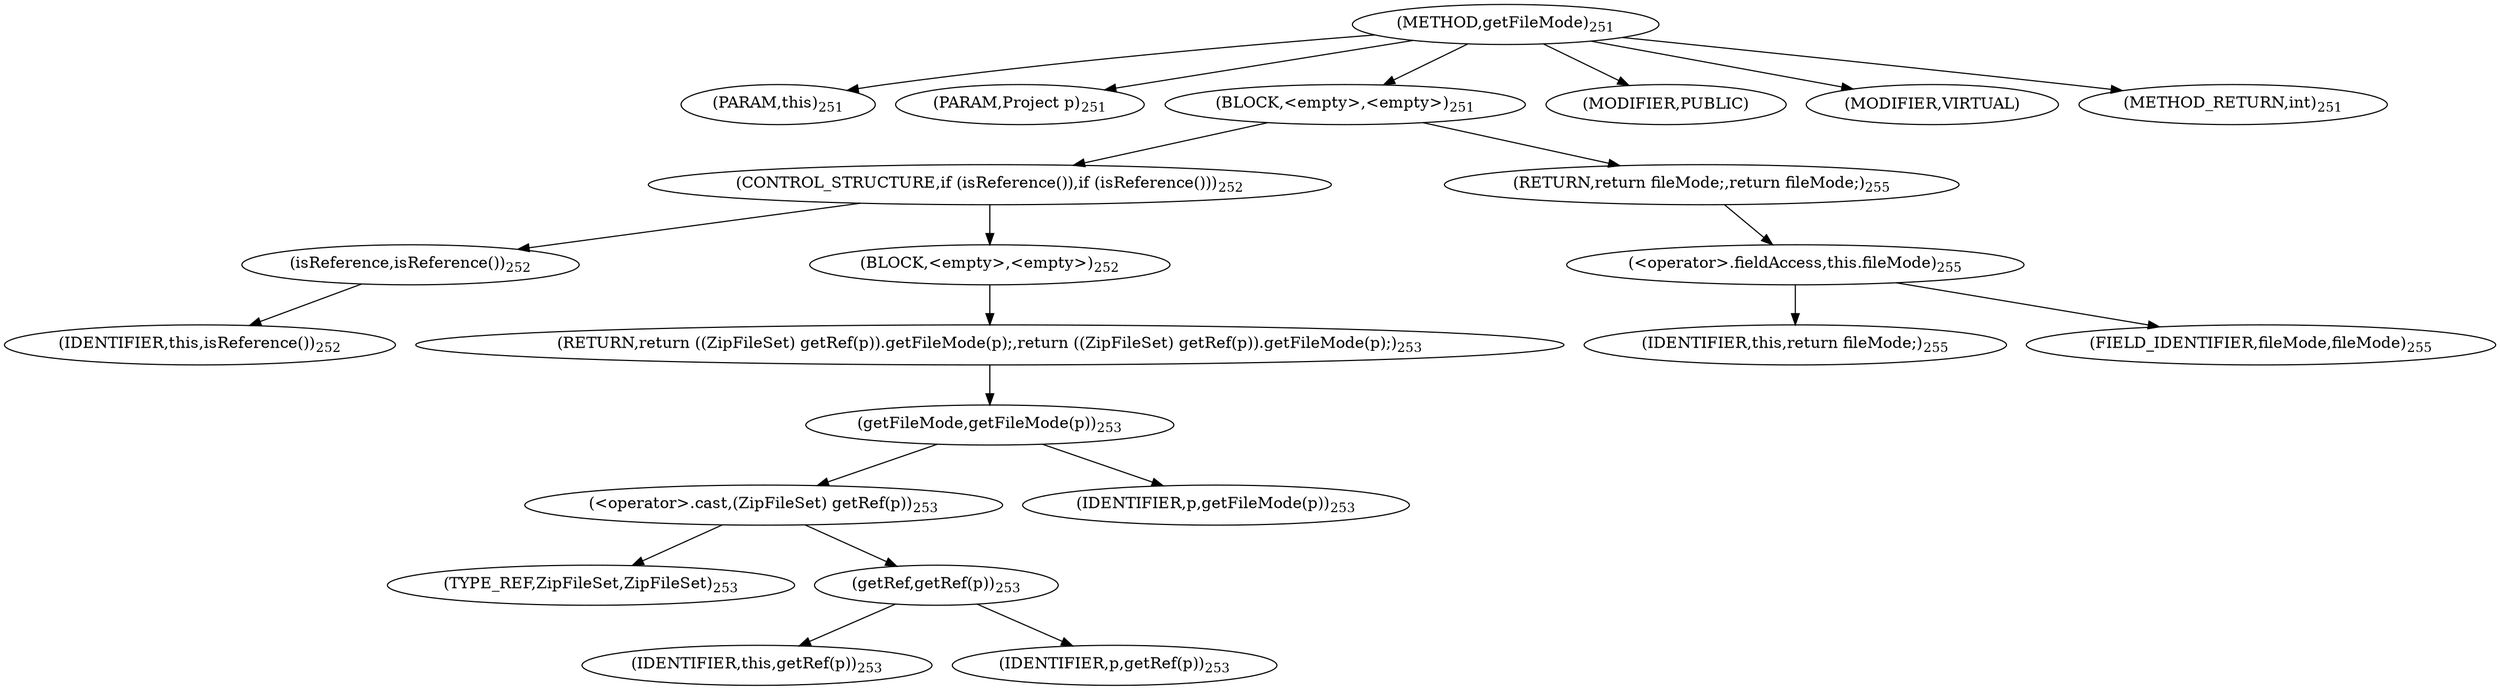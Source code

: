 digraph "getFileMode" {  
"576" [label = <(METHOD,getFileMode)<SUB>251</SUB>> ]
"38" [label = <(PARAM,this)<SUB>251</SUB>> ]
"577" [label = <(PARAM,Project p)<SUB>251</SUB>> ]
"578" [label = <(BLOCK,&lt;empty&gt;,&lt;empty&gt;)<SUB>251</SUB>> ]
"579" [label = <(CONTROL_STRUCTURE,if (isReference()),if (isReference()))<SUB>252</SUB>> ]
"580" [label = <(isReference,isReference())<SUB>252</SUB>> ]
"37" [label = <(IDENTIFIER,this,isReference())<SUB>252</SUB>> ]
"581" [label = <(BLOCK,&lt;empty&gt;,&lt;empty&gt;)<SUB>252</SUB>> ]
"582" [label = <(RETURN,return ((ZipFileSet) getRef(p)).getFileMode(p);,return ((ZipFileSet) getRef(p)).getFileMode(p);)<SUB>253</SUB>> ]
"583" [label = <(getFileMode,getFileMode(p))<SUB>253</SUB>> ]
"584" [label = <(&lt;operator&gt;.cast,(ZipFileSet) getRef(p))<SUB>253</SUB>> ]
"585" [label = <(TYPE_REF,ZipFileSet,ZipFileSet)<SUB>253</SUB>> ]
"586" [label = <(getRef,getRef(p))<SUB>253</SUB>> ]
"39" [label = <(IDENTIFIER,this,getRef(p))<SUB>253</SUB>> ]
"587" [label = <(IDENTIFIER,p,getRef(p))<SUB>253</SUB>> ]
"588" [label = <(IDENTIFIER,p,getFileMode(p))<SUB>253</SUB>> ]
"589" [label = <(RETURN,return fileMode;,return fileMode;)<SUB>255</SUB>> ]
"590" [label = <(&lt;operator&gt;.fieldAccess,this.fileMode)<SUB>255</SUB>> ]
"591" [label = <(IDENTIFIER,this,return fileMode;)<SUB>255</SUB>> ]
"592" [label = <(FIELD_IDENTIFIER,fileMode,fileMode)<SUB>255</SUB>> ]
"593" [label = <(MODIFIER,PUBLIC)> ]
"594" [label = <(MODIFIER,VIRTUAL)> ]
"595" [label = <(METHOD_RETURN,int)<SUB>251</SUB>> ]
  "576" -> "38" 
  "576" -> "577" 
  "576" -> "578" 
  "576" -> "593" 
  "576" -> "594" 
  "576" -> "595" 
  "578" -> "579" 
  "578" -> "589" 
  "579" -> "580" 
  "579" -> "581" 
  "580" -> "37" 
  "581" -> "582" 
  "582" -> "583" 
  "583" -> "584" 
  "583" -> "588" 
  "584" -> "585" 
  "584" -> "586" 
  "586" -> "39" 
  "586" -> "587" 
  "589" -> "590" 
  "590" -> "591" 
  "590" -> "592" 
}
